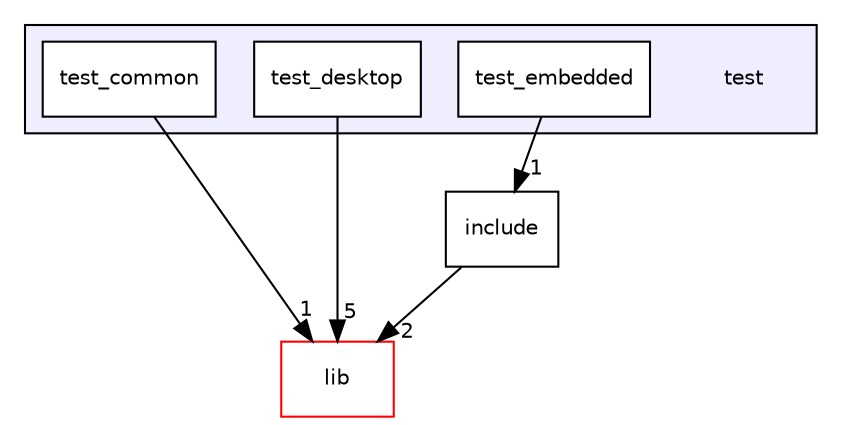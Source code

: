 digraph "/home/koray/Documents/PlatformIO/Projects/Dose/Dose/test" {
  compound=true
  node [ fontsize="10", fontname="Helvetica"];
  edge [ labelfontsize="10", labelfontname="Helvetica"];
  subgraph clusterdir_13e138d54eb8818da29c3992edef070a {
    graph [ bgcolor="#eeeeff", pencolor="black", label="" URL="dir_13e138d54eb8818da29c3992edef070a.html"];
    dir_13e138d54eb8818da29c3992edef070a [shape=plaintext label="test"];
    dir_6c0c88587a4f4c16f8b64620f10752cf [shape=box label="test_common" color="black" fillcolor="white" style="filled" URL="dir_6c0c88587a4f4c16f8b64620f10752cf.html"];
    dir_da249dfff0236c9b6645e6649c13732f [shape=box label="test_desktop" color="black" fillcolor="white" style="filled" URL="dir_da249dfff0236c9b6645e6649c13732f.html"];
    dir_f6ea8b2b23508f8e0fceb6c53fefce7f [shape=box label="test_embedded" color="black" fillcolor="white" style="filled" URL="dir_f6ea8b2b23508f8e0fceb6c53fefce7f.html"];
  }
  dir_d44c64559bbebec7f509842c48db8b23 [shape=box label="include" URL="dir_d44c64559bbebec7f509842c48db8b23.html"];
  dir_97aefd0d527b934f1d99a682da8fe6a9 [shape=box label="lib" fillcolor="white" style="filled" color="red" URL="dir_97aefd0d527b934f1d99a682da8fe6a9.html"];
  dir_f6ea8b2b23508f8e0fceb6c53fefce7f->dir_d44c64559bbebec7f509842c48db8b23 [headlabel="1", labeldistance=1.5 headhref="dir_000012_000000.html"];
  dir_da249dfff0236c9b6645e6649c13732f->dir_97aefd0d527b934f1d99a682da8fe6a9 [headlabel="5", labeldistance=1.5 headhref="dir_000011_000001.html"];
  dir_d44c64559bbebec7f509842c48db8b23->dir_97aefd0d527b934f1d99a682da8fe6a9 [headlabel="2", labeldistance=1.5 headhref="dir_000000_000001.html"];
  dir_6c0c88587a4f4c16f8b64620f10752cf->dir_97aefd0d527b934f1d99a682da8fe6a9 [headlabel="1", labeldistance=1.5 headhref="dir_000010_000001.html"];
}
